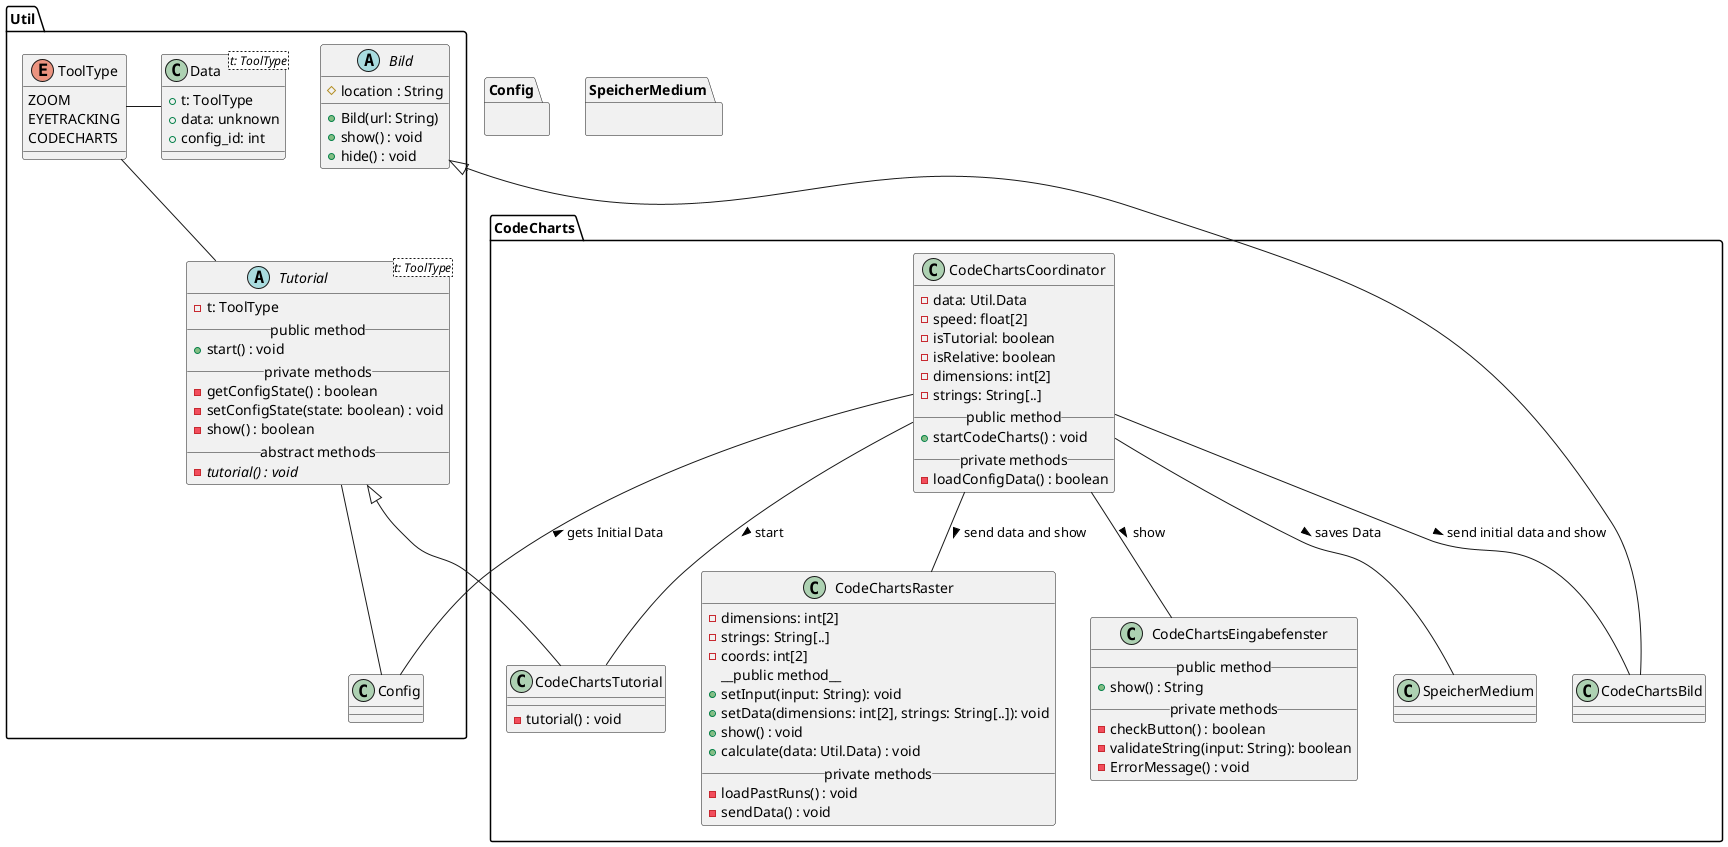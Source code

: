 @startuml code_charts
' skinparam backgroundColor transparent
'() System #DA70D5
top to bottom direction

package Util {
    ' --- TUTORIAL ---
    abstract Tutorial<t: ToolType> {
      - t: ToolType
      __public method__
      + start() : void
      __private methods__
      - getConfigState() : boolean
      - setConfigState(state: boolean) : void
      - show() : boolean
      __abstract methods__
      - {abstract} tutorial() : void
    }

    enum ToolType {
        ZOOM
        EYETRACKING
        CODECHARTS
    }

    ' Interaktionen
    Tutorial -u- ToolType
    Data -r- ToolType
    Tutorial -d- Config


    ' --- BILD ---

    abstract Bild {
        # location : String
        + Bild(url: String)
        + show() : void
        + hide() : void
    }

    class Data<t: ToolType> {
        + t: ToolType
        + data: unknown
        + config_id: int
    }
}

' === CODE CHARTS ===
package CodeCharts {

    ' CodeCharts Tutorial 
    class CodeChartsTutorial {
      - tutorial() : void
    }
  
    ' CodeCharts Coordinator
    class CodeChartsCoordinator {
        - data: Util.Data
        - speed: float[2]
        - isTutorial: boolean
        - isRelative: boolean
        - dimensions: int[2]
        - strings: String[..]
        __public method__
        + startCodeCharts() : void
        __private methods__
        - loadConfigData() : boolean
    }    

    ' CodeCharts Bild
    class CodeChartsBild {
    }

    ' CodeCharts Raster
    class CodeChartsRaster {
        - dimensions: int[2]
        - strings: String[..]
        - coords: int[2]
        __public method__ 
        + setInput(input: String): void
        + setData(dimensions: int[2], strings: String[..]): void
        + show() : void
        + calculate(data: Util.Data) : void
        __private methods__
        - loadPastRuns() : void
        - sendData() : void
    }

    ' CodeCharts Eingabefenster
    class CodeChartsEingabefenster {
        __public method__
        + show() : String
        __private methods__
        - checkButton() : boolean
        - validateString(input: String): boolean
        - ErrorMessage() : void
    }

    ' Vererbungen
    Bild <|-d- CodeChartsBild
    Tutorial <|-d- CodeChartsTutorial

    ' Interaktionen 
    CodeChartsCoordinator -- CodeChartsBild : > send initial data and show
    CodeChartsCoordinator -- CodeChartsRaster : > send data and show
    CodeChartsCoordinator -- CodeChartsEingabefenster : > show
    CodeChartsCoordinator -- CodeChartsTutorial : > start

    ' Andere Module
    CodeChartsCoordinator -- SpeicherMedium : > saves Data
    CodeChartsCoordinator -- Config : < gets Initial Data
  
}

' Blackboxen / Andere Module
package Config {}

package SpeicherMedium {}

@enduml